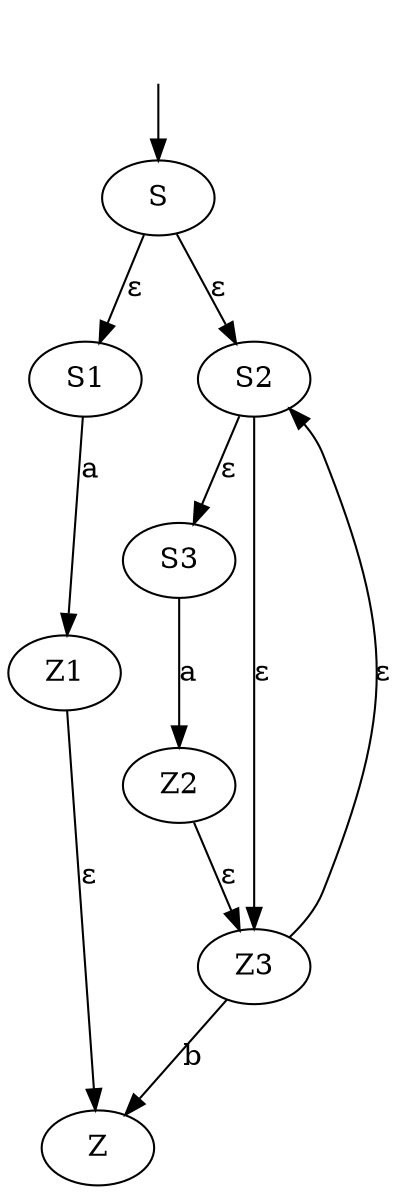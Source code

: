 digraph e3 {

    NULL -> S;
    NULL [style="invis"];
            
    S -> S1 [label=ε];
    S1 -> Z1 [label=a];
    Z1 -> Z [label=ε];

    S -> S2 [label=ε];
    S2 -> S3 [label=ε];
    S3 -> Z2 [label=a];
    Z2 -> Z3 [label=ε];
    Z3 -> Z [label=b];

    Z3 -> S2 [label=ε]
    S2 -> Z3 [label=ε]
      
 }
        
